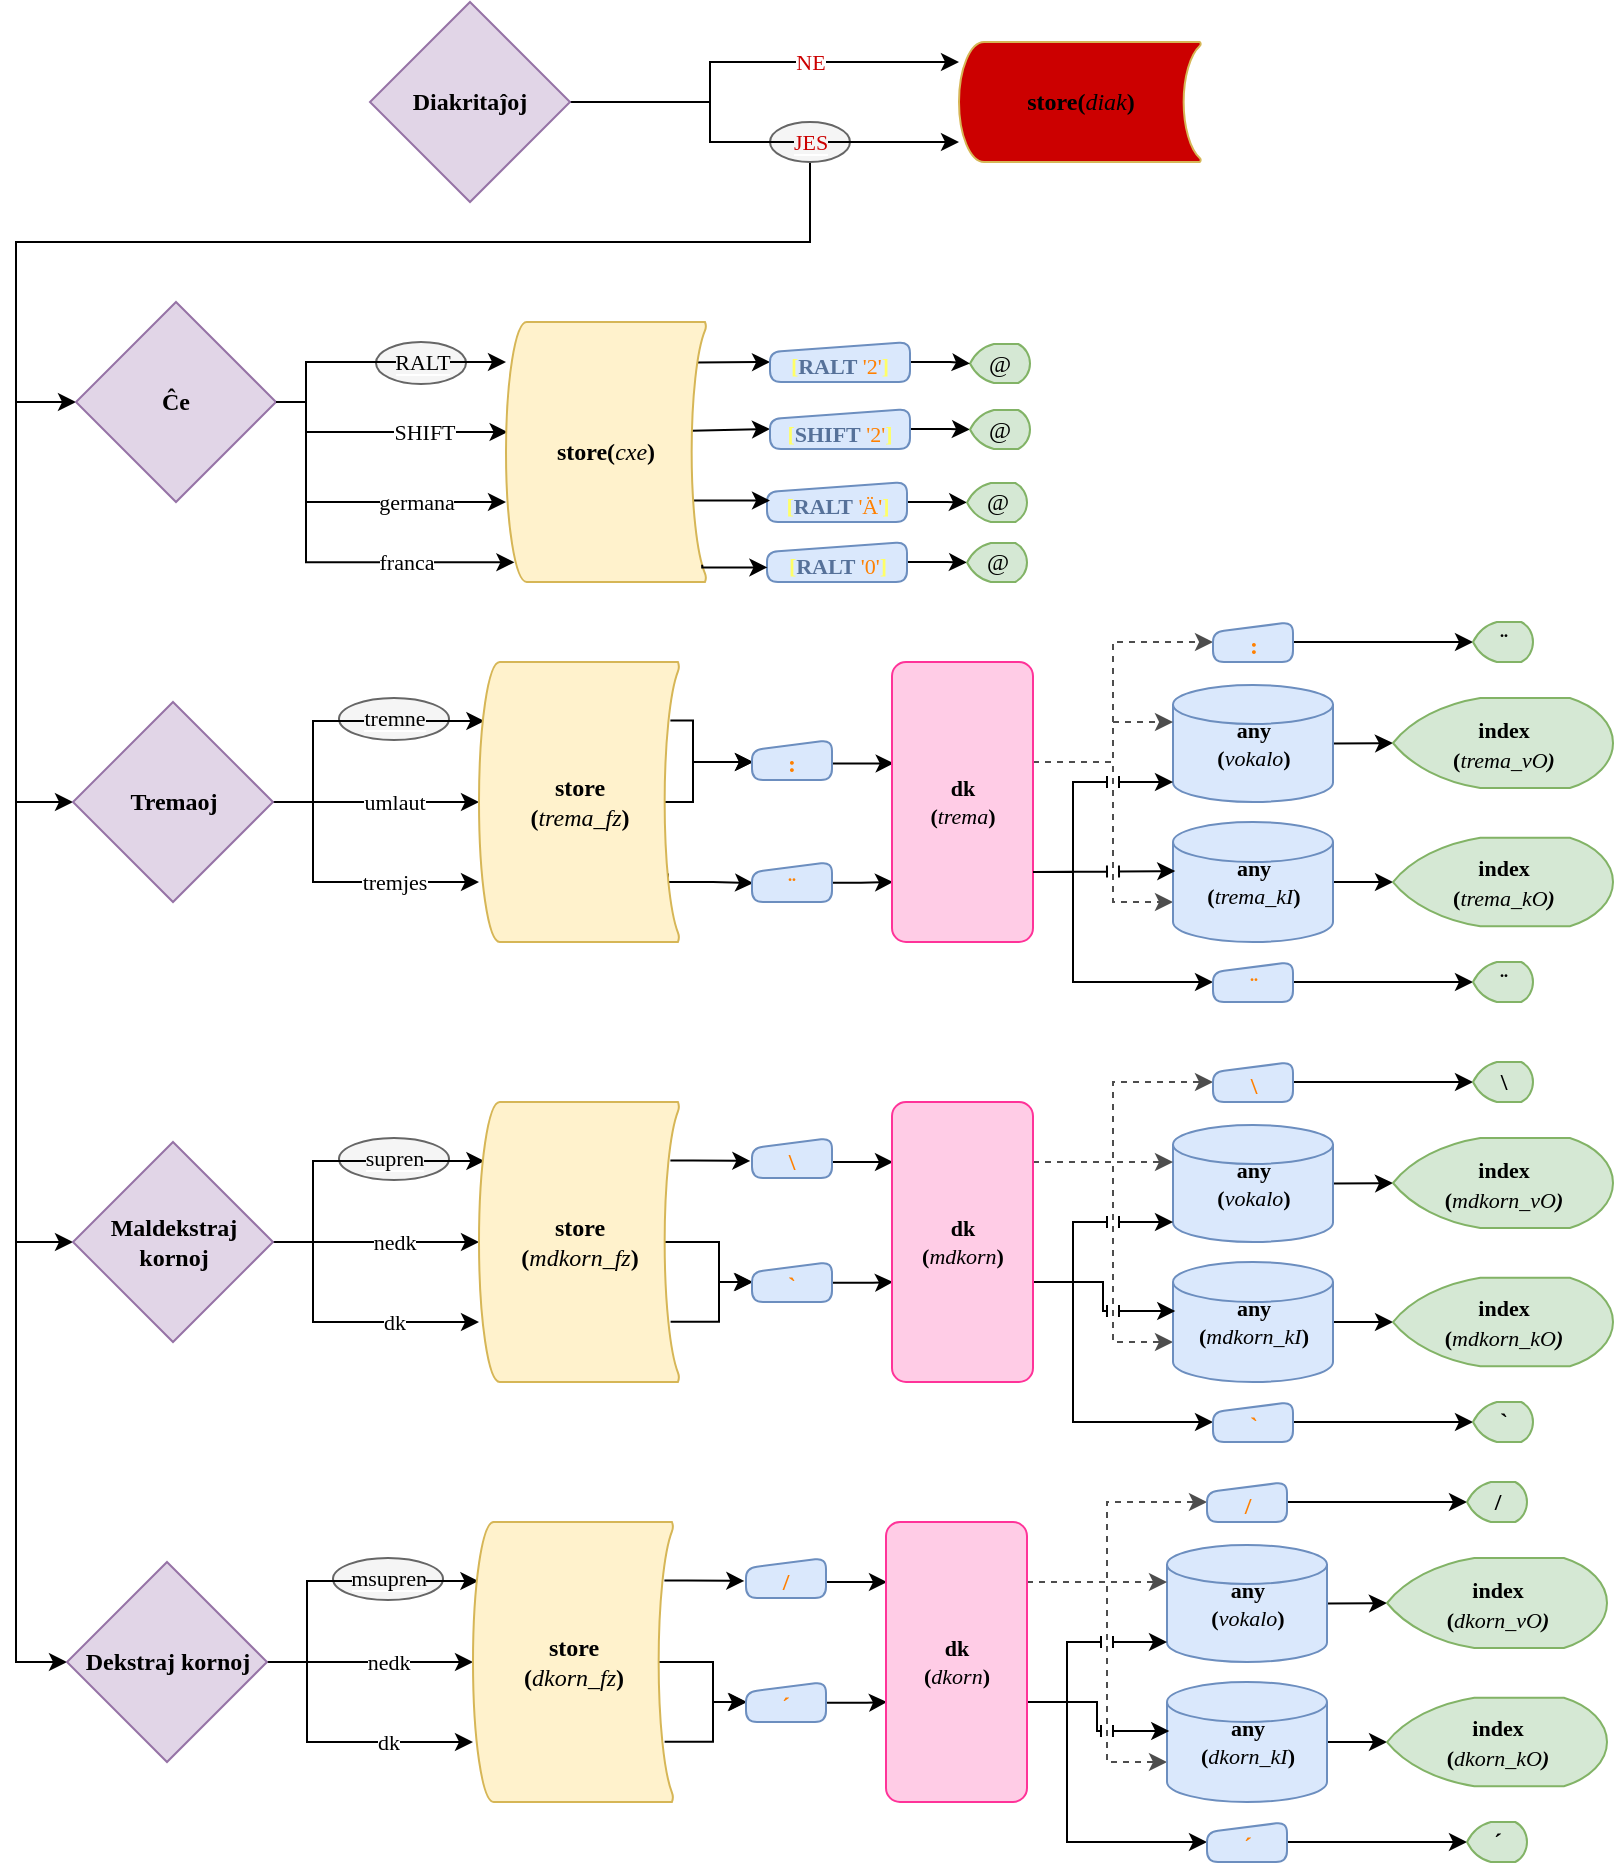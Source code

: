 <mxfile version="20.7.4" type="device"><diagram id="sCysfVjWJXBy4tIQfXC8" name="Página-1"><mxGraphModel dx="1896" dy="1212" grid="1" gridSize="10" guides="1" tooltips="1" connect="1" arrows="1" fold="1" page="1" pageScale="1" pageWidth="850" pageHeight="1400" math="0" shadow="0"><root><mxCell id="0"/><mxCell id="1" parent="0"/><mxCell id="utZXHPNw0IDX_yOT89g9-15" value="" style="ellipse;whiteSpace=wrap;html=1;comic=0;fillColor=#f5f5f5;fontColor=#333333;strokeColor=#666666;" parent="1" vertex="1"><mxGeometry x="210" y="210" width="45" height="21" as="geometry"/></mxCell><mxCell id="utZXHPNw0IDX_yOT89g9-108" style="edgeStyle=orthogonalEdgeStyle;rounded=0;orthogonalLoop=1;jettySize=auto;html=1;entryX=0;entryY=0.5;entryDx=0;entryDy=0;labelBackgroundColor=#f5f5f5;fontFamily=Verdana;fontSize=12;fontColor=#000000;" parent="1" source="utZXHPNw0IDX_yOT89g9-2" target="utZXHPNw0IDX_yOT89g9-3" edge="1"><mxGeometry relative="1" as="geometry"><Array as="points"><mxPoint x="427" y="160"/><mxPoint x="30" y="160"/><mxPoint x="30" y="240"/></Array></mxGeometry></mxCell><mxCell id="utZXHPNw0IDX_yOT89g9-109" style="edgeStyle=orthogonalEdgeStyle;rounded=0;orthogonalLoop=1;jettySize=auto;html=1;entryX=0;entryY=0.5;entryDx=0;entryDy=0;labelBackgroundColor=#f5f5f5;fontFamily=Verdana;fontSize=12;fontColor=#000000;" parent="1" source="utZXHPNw0IDX_yOT89g9-2" target="utZXHPNw0IDX_yOT89g9-57" edge="1"><mxGeometry relative="1" as="geometry"><Array as="points"><mxPoint x="427" y="160"/><mxPoint x="30" y="160"/><mxPoint x="30" y="440"/></Array></mxGeometry></mxCell><mxCell id="utZXHPNw0IDX_yOT89g9-184" style="edgeStyle=orthogonalEdgeStyle;rounded=0;jumpStyle=line;orthogonalLoop=1;jettySize=auto;html=1;entryX=0;entryY=0.5;entryDx=0;entryDy=0;labelBackgroundColor=#f5f5f5;strokeColor=#000000;fontFamily=Verdana;fontSize=11;fontColor=#000000;" parent="1" source="utZXHPNw0IDX_yOT89g9-2" target="utZXHPNw0IDX_yOT89g9-156" edge="1"><mxGeometry relative="1" as="geometry"><Array as="points"><mxPoint x="427" y="160"/><mxPoint x="30" y="160"/><mxPoint x="30" y="660"/></Array></mxGeometry></mxCell><mxCell id="utZXHPNw0IDX_yOT89g9-223" style="edgeStyle=orthogonalEdgeStyle;rounded=0;jumpStyle=line;orthogonalLoop=1;jettySize=auto;html=1;entryX=0;entryY=0.5;entryDx=0;entryDy=0;labelBackgroundColor=#f5f5f5;strokeColor=#000000;fontFamily=Verdana;fontSize=11;fontColor=#000000;" parent="1" source="utZXHPNw0IDX_yOT89g9-2" target="utZXHPNw0IDX_yOT89g9-195" edge="1"><mxGeometry relative="1" as="geometry"><Array as="points"><mxPoint x="427" y="160"/><mxPoint x="30" y="160"/><mxPoint x="30" y="870"/></Array></mxGeometry></mxCell><mxCell id="utZXHPNw0IDX_yOT89g9-2" value="" style="ellipse;whiteSpace=wrap;html=1;comic=0;fillColor=#f5f5f5;fontColor=#333333;strokeColor=#666666;" parent="1" vertex="1"><mxGeometry x="407" y="100" width="40" height="20" as="geometry"/></mxCell><mxCell id="utZXHPNw0IDX_yOT89g9-105" value="&lt;span style=&quot;background-color: rgb(245, 245, 245);&quot;&gt;&lt;font color=&quot;#cc0000&quot;&gt;JES&lt;/font&gt;&lt;/span&gt;" style="edgeStyle=orthogonalEdgeStyle;rounded=0;orthogonalLoop=1;jettySize=auto;html=1;labelBackgroundColor=#FFFFFF;fontFamily=Verdana;fontSize=11;fontColor=#000000;fillColor=#CC0000;" parent="1" source="ff8OA0Qy11ALyc7nDkXW-2" target="utZXHPNw0IDX_yOT89g9-28" edge="1"><mxGeometry x="0.305" relative="1" as="geometry"><Array as="points"><mxPoint x="377" y="90"/><mxPoint x="377" y="110"/></Array><mxPoint as="offset"/></mxGeometry></mxCell><mxCell id="utZXHPNw0IDX_yOT89g9-106" value="&lt;font color=&quot;#cc0000&quot;&gt;NE&lt;/font&gt;" style="edgeStyle=orthogonalEdgeStyle;rounded=0;orthogonalLoop=1;jettySize=auto;html=1;labelBackgroundColor=#FFFFFF;fontFamily=Verdana;fontSize=11;fontColor=#000000;" parent="1" source="ff8OA0Qy11ALyc7nDkXW-2" target="utZXHPNw0IDX_yOT89g9-28" edge="1"><mxGeometry x="0.305" relative="1" as="geometry"><Array as="points"><mxPoint x="377" y="90"/><mxPoint x="377" y="70"/></Array><mxPoint as="offset"/></mxGeometry></mxCell><mxCell id="ff8OA0Qy11ALyc7nDkXW-2" value="&lt;font face=&quot;Verdana&quot;&gt;&lt;b&gt;Diakritaĵoj&lt;/b&gt;&lt;/font&gt;" style="rhombus;whiteSpace=wrap;html=1;fillColor=#e1d5e7;strokeColor=#9673a6;" parent="1" vertex="1"><mxGeometry x="207" y="40" width="100" height="100" as="geometry"/></mxCell><mxCell id="utZXHPNw0IDX_yOT89g9-22" value="&lt;font style=&quot;background-color: rgb(245, 245, 245);&quot; color=&quot;#000000&quot;&gt;RALT&lt;/font&gt;" style="edgeStyle=orthogonalEdgeStyle;rounded=0;orthogonalLoop=1;jettySize=auto;html=1;fontFamily=Verdana;fontColor=#33FF33;labelBackgroundColor=default;exitX=1;exitY=0.5;exitDx=0;exitDy=0;" parent="1" source="utZXHPNw0IDX_yOT89g9-3" edge="1"><mxGeometry x="0.368" relative="1" as="geometry"><mxPoint x="275" y="220" as="targetPoint"/><Array as="points"><mxPoint x="175" y="240"/><mxPoint x="175" y="220"/></Array><mxPoint as="offset"/></mxGeometry></mxCell><mxCell id="utZXHPNw0IDX_yOT89g9-43" value="&lt;font face=&quot;Verdana&quot;&gt;SHIFT&lt;/font&gt;" style="edgeStyle=orthogonalEdgeStyle;rounded=0;orthogonalLoop=1;jettySize=auto;html=1;entryX=0.008;entryY=0.426;entryDx=0;entryDy=0;entryPerimeter=0;labelBackgroundColor=#FFFFFF;fontFamily=Helvetica;fontSize=11;fontColor=#000000;" parent="1" source="utZXHPNw0IDX_yOT89g9-3" target="utZXHPNw0IDX_yOT89g9-26" edge="1"><mxGeometry x="0.357" relative="1" as="geometry"><Array as="points"><mxPoint x="175" y="240"/><mxPoint x="175" y="255"/><mxPoint x="276" y="255"/></Array><mxPoint as="offset"/></mxGeometry></mxCell><mxCell id="utZXHPNw0IDX_yOT89g9-3" value="&lt;font face=&quot;Verdana&quot;&gt;&lt;b&gt;Ĉe&lt;/b&gt;&lt;/font&gt;" style="rhombus;whiteSpace=wrap;html=1;fillColor=#e1d5e7;strokeColor=#9673a6;" parent="1" vertex="1"><mxGeometry x="60" y="190" width="100" height="100" as="geometry"/></mxCell><mxCell id="utZXHPNw0IDX_yOT89g9-19" value="@" style="strokeWidth=1;html=1;shape=mxgraph.flowchart.display;whiteSpace=wrap;comic=0;fontFamily=Verdana;fillColor=#d5e8d4;strokeColor=#82b366;" parent="1" vertex="1"><mxGeometry x="507" y="211" width="30" height="19.5" as="geometry"/></mxCell><mxCell id="utZXHPNw0IDX_yOT89g9-82" style="edgeStyle=orthogonalEdgeStyle;rounded=0;orthogonalLoop=1;jettySize=auto;html=1;entryX=0;entryY=0.5;entryDx=0;entryDy=0;labelBackgroundColor=#FFFFFF;fontFamily=Verdana;fontSize=11;fontColor=#E3A164;exitX=0.928;exitY=0.418;exitDx=0;exitDy=0;exitPerimeter=0;" parent="1" source="utZXHPNw0IDX_yOT89g9-26" target="utZXHPNw0IDX_yOT89g9-33" edge="1"><mxGeometry relative="1" as="geometry"><mxPoint x="370" y="260" as="sourcePoint"/><Array as="points"><mxPoint x="407" y="254"/></Array></mxGeometry></mxCell><mxCell id="utZXHPNw0IDX_yOT89g9-83" style="edgeStyle=orthogonalEdgeStyle;rounded=0;orthogonalLoop=1;jettySize=auto;html=1;entryX=0;entryY=0.5;entryDx=0;entryDy=0;labelBackgroundColor=#FFFFFF;fontFamily=Verdana;fontSize=11;fontColor=#E3A164;exitX=0.961;exitY=0.156;exitDx=0;exitDy=0;exitPerimeter=0;" parent="1" source="utZXHPNw0IDX_yOT89g9-26" target="utZXHPNw0IDX_yOT89g9-48" edge="1"><mxGeometry relative="1" as="geometry"><Array as="points"><mxPoint x="370" y="220"/></Array></mxGeometry></mxCell><mxCell id="utZXHPNw0IDX_yOT89g9-28" value="&lt;b style=&quot;font-family: Verdana;&quot;&gt;store(&lt;/b&gt;&lt;i style=&quot;font-family: Verdana;&quot;&gt;diak&lt;/i&gt;&lt;b style=&quot;font-family: Verdana;&quot;&gt;)&lt;/b&gt;" style="strokeWidth=1;html=1;shape=mxgraph.flowchart.stored_data;whiteSpace=wrap;labelBackgroundColor=none;comic=0;fontFamily=Helvetica;fillColor=#CC0000;strokeColor=#d6b656;" parent="1" vertex="1"><mxGeometry x="501.5" y="60" width="121" height="60" as="geometry"/></mxCell><mxCell id="utZXHPNw0IDX_yOT89g9-85" style="edgeStyle=orthogonalEdgeStyle;rounded=0;orthogonalLoop=1;jettySize=auto;html=1;entryX=0;entryY=0.5;entryDx=0;entryDy=0;entryPerimeter=0;labelBackgroundColor=#FFFFFF;fontFamily=Verdana;fontSize=11;fontColor=#E3A164;" parent="1" source="utZXHPNw0IDX_yOT89g9-33" target="utZXHPNw0IDX_yOT89g9-84" edge="1"><mxGeometry relative="1" as="geometry"/></mxCell><mxCell id="utZXHPNw0IDX_yOT89g9-33" value="&lt;font style=&quot;font-size: 11px;&quot;&gt;&lt;b&gt;&lt;font color=&quot;#ffff66&quot;&gt;[&lt;/font&gt;&lt;font color=&quot;#567199&quot;&gt;SHIFT&lt;/font&gt;&lt;/b&gt;&amp;nbsp;&lt;font color=&quot;#ff8000&quot;&gt;'2'&lt;/font&gt;&lt;/font&gt;&lt;b style=&quot;font-size: 11px;&quot;&gt;&lt;font color=&quot;#ffff66&quot;&gt;]&lt;/font&gt;&lt;/b&gt;" style="html=1;strokeWidth=1;shape=manualInput;whiteSpace=wrap;rounded=1;size=5;arcSize=11;labelBackgroundColor=none;comic=0;fontFamily=Verdana;verticalAlign=middle;spacing=2;spacingTop=4;fillColor=#dae8fc;strokeColor=#6c8ebf;" parent="1" vertex="1"><mxGeometry x="407" y="243.5" width="70" height="20" as="geometry"/></mxCell><mxCell id="utZXHPNw0IDX_yOT89g9-86" style="edgeStyle=orthogonalEdgeStyle;rounded=0;orthogonalLoop=1;jettySize=auto;html=1;entryX=0;entryY=0.5;entryDx=0;entryDy=0;entryPerimeter=0;labelBackgroundColor=#FFFFFF;fontFamily=Verdana;fontSize=11;fontColor=#E3A164;" parent="1" source="utZXHPNw0IDX_yOT89g9-48" target="utZXHPNw0IDX_yOT89g9-19" edge="1"><mxGeometry relative="1" as="geometry"/></mxCell><mxCell id="utZXHPNw0IDX_yOT89g9-48" value="&lt;font style=&quot;font-size: 11px;&quot;&gt;&lt;b&gt;&lt;font color=&quot;#ffff66&quot;&gt;[&lt;/font&gt;&lt;font color=&quot;#567199&quot;&gt;RALT&lt;/font&gt;&lt;/b&gt;&amp;nbsp;&lt;font color=&quot;#ff8000&quot;&gt;'2'&lt;/font&gt;&lt;/font&gt;&lt;b style=&quot;font-size: 11px;&quot;&gt;&lt;font color=&quot;#ffff66&quot;&gt;]&lt;/font&gt;&lt;/b&gt;" style="html=1;strokeWidth=1;shape=manualInput;whiteSpace=wrap;rounded=1;size=5;arcSize=11;labelBackgroundColor=none;comic=0;fontFamily=Verdana;verticalAlign=middle;spacing=2;spacingTop=4;fillColor=#dae8fc;strokeColor=#6c8ebf;" parent="1" vertex="1"><mxGeometry x="407" y="210" width="70" height="20" as="geometry"/></mxCell><mxCell id="utZXHPNw0IDX_yOT89g9-54" value="" style="ellipse;whiteSpace=wrap;html=1;comic=0;fillColor=#f5f5f5;fontColor=#333333;strokeColor=#666666;" parent="1" vertex="1"><mxGeometry x="191.5" y="388" width="55" height="21" as="geometry"/></mxCell><mxCell id="utZXHPNw0IDX_yOT89g9-55" value="&lt;font color=&quot;#000000&quot;&gt;&lt;span style=&quot;background-color: rgb(245, 245, 245);&quot;&gt;tremne&lt;/span&gt;&lt;/font&gt;" style="edgeStyle=orthogonalEdgeStyle;rounded=0;orthogonalLoop=1;jettySize=auto;html=1;fontFamily=Verdana;fontColor=#33FF33;labelBackgroundColor=default;exitX=1;exitY=0.5;exitDx=0;exitDy=0;entryX=0.027;entryY=0.211;entryDx=0;entryDy=0;entryPerimeter=0;" parent="1" source="utZXHPNw0IDX_yOT89g9-57" target="utZXHPNw0IDX_yOT89g9-61" edge="1"><mxGeometry x="0.372" y="2" relative="1" as="geometry"><mxPoint x="261.5" y="400" as="targetPoint"/><Array as="points"><mxPoint x="178.5" y="440"/><mxPoint x="178.5" y="399"/></Array><mxPoint as="offset"/></mxGeometry></mxCell><mxCell id="utZXHPNw0IDX_yOT89g9-88" value="&lt;font color=&quot;#000000&quot;&gt;umlaut&lt;/font&gt;" style="edgeStyle=orthogonalEdgeStyle;rounded=0;orthogonalLoop=1;jettySize=auto;html=1;entryX=0;entryY=0.5;entryDx=0;entryDy=0;entryPerimeter=0;labelBackgroundColor=#FFFFFF;fontFamily=Verdana;fontSize=11;fontColor=#E3A164;" parent="1" source="utZXHPNw0IDX_yOT89g9-57" target="utZXHPNw0IDX_yOT89g9-61" edge="1"><mxGeometry x="0.165" relative="1" as="geometry"><mxPoint as="offset"/></mxGeometry></mxCell><mxCell id="utZXHPNw0IDX_yOT89g9-89" value="tremjes" style="edgeStyle=orthogonalEdgeStyle;rounded=0;orthogonalLoop=1;jettySize=auto;html=1;labelBackgroundColor=#FFFFFF;fontFamily=Verdana;fontSize=11;fontColor=#000000;" parent="1" source="utZXHPNw0IDX_yOT89g9-57" target="utZXHPNw0IDX_yOT89g9-61" edge="1"><mxGeometry x="0.399" relative="1" as="geometry"><mxPoint x="258.5" y="470" as="targetPoint"/><Array as="points"><mxPoint x="178.5" y="440"/><mxPoint x="178.5" y="480"/></Array><mxPoint as="offset"/></mxGeometry></mxCell><mxCell id="utZXHPNw0IDX_yOT89g9-57" value="&lt;font face=&quot;Verdana&quot;&gt;&lt;b&gt;Tremaoj&lt;/b&gt;&lt;/font&gt;" style="rhombus;whiteSpace=wrap;html=1;fillColor=#e1d5e7;strokeColor=#9673a6;" parent="1" vertex="1"><mxGeometry x="58.5" y="390" width="100" height="100" as="geometry"/></mxCell><mxCell id="utZXHPNw0IDX_yOT89g9-94" style="edgeStyle=orthogonalEdgeStyle;rounded=0;orthogonalLoop=1;jettySize=auto;html=1;labelBackgroundColor=#FFFFFF;fontFamily=Verdana;fontSize=11;fontColor=#FF8000;exitX=0.93;exitY=0.5;exitDx=0;exitDy=0;exitPerimeter=0;" parent="1" source="utZXHPNw0IDX_yOT89g9-61" edge="1"><mxGeometry relative="1" as="geometry"><mxPoint x="398.5" y="420" as="targetPoint"/><Array as="points"><mxPoint x="368.5" y="440"/><mxPoint x="368.5" y="420"/></Array></mxGeometry></mxCell><mxCell id="utZXHPNw0IDX_yOT89g9-95" style="edgeStyle=orthogonalEdgeStyle;rounded=0;orthogonalLoop=1;jettySize=auto;html=1;entryX=0.014;entryY=0.526;entryDx=0;entryDy=0;labelBackgroundColor=#FFFFFF;fontFamily=Verdana;fontSize=11;fontColor=#FF8000;exitX=0.945;exitY=0.755;exitDx=0;exitDy=0;exitPerimeter=0;entryPerimeter=0;" parent="1" source="utZXHPNw0IDX_yOT89g9-61" target="utZXHPNw0IDX_yOT89g9-91" edge="1"><mxGeometry relative="1" as="geometry"><Array as="points"><mxPoint x="355.5" y="480"/><mxPoint x="378.5" y="480"/></Array></mxGeometry></mxCell><mxCell id="utZXHPNw0IDX_yOT89g9-96" style="edgeStyle=orthogonalEdgeStyle;rounded=0;orthogonalLoop=1;jettySize=auto;html=1;labelBackgroundColor=#FFFFFF;fontFamily=Verdana;fontSize=11;fontColor=#FF8000;exitX=0.957;exitY=0.209;exitDx=0;exitDy=0;exitPerimeter=0;" parent="1" source="utZXHPNw0IDX_yOT89g9-61" edge="1"><mxGeometry relative="1" as="geometry"><mxPoint x="398.5" y="420" as="targetPoint"/><Array as="points"><mxPoint x="368.5" y="399"/><mxPoint x="368.5" y="420"/></Array></mxGeometry></mxCell><mxCell id="utZXHPNw0IDX_yOT89g9-61" value="&lt;b style=&quot;font-family: Verdana;&quot;&gt;store&lt;br&gt;(&lt;/b&gt;&lt;i style=&quot;font-family: Verdana;&quot;&gt;trema_fz&lt;/i&gt;&lt;b style=&quot;font-family: Verdana;&quot;&gt;)&lt;/b&gt;" style="strokeWidth=1;html=1;shape=mxgraph.flowchart.stored_data;whiteSpace=wrap;labelBackgroundColor=none;comic=0;fontFamily=Helvetica;fillColor=#fff2cc;strokeColor=#d6b656;" parent="1" vertex="1"><mxGeometry x="261.5" y="370" width="100" height="140" as="geometry"/></mxCell><mxCell id="utZXHPNw0IDX_yOT89g9-84" value="@" style="strokeWidth=1;html=1;shape=mxgraph.flowchart.display;whiteSpace=wrap;comic=0;fontFamily=Verdana;fillColor=#d5e8d4;strokeColor=#82b366;" parent="1" vertex="1"><mxGeometry x="507" y="244" width="30" height="19.5" as="geometry"/></mxCell><mxCell id="utZXHPNw0IDX_yOT89g9-103" style="edgeStyle=orthogonalEdgeStyle;rounded=0;orthogonalLoop=1;jettySize=auto;html=1;labelBackgroundColor=#FFFFFF;fontFamily=Verdana;fontSize=11;fontColor=#000000;entryX=0.012;entryY=0.362;entryDx=0;entryDy=0;entryPerimeter=0;" parent="1" source="utZXHPNw0IDX_yOT89g9-90" target="utZXHPNw0IDX_yOT89g9-99" edge="1"><mxGeometry relative="1" as="geometry"><mxPoint x="457.5" y="419" as="targetPoint"/><Array as="points"><mxPoint x="458.5" y="420"/></Array></mxGeometry></mxCell><mxCell id="utZXHPNw0IDX_yOT89g9-90" value="&lt;b style=&quot;&quot;&gt;&lt;font style=&quot;font-size: 12px;&quot; color=&quot;#ff8000&quot;&gt;:&lt;/font&gt;&lt;/b&gt;" style="html=1;strokeWidth=1;shape=manualInput;whiteSpace=wrap;rounded=1;size=5;arcSize=11;labelBackgroundColor=none;comic=0;fontFamily=Verdana;verticalAlign=middle;spacing=2;spacingTop=4;fillColor=#dae8fc;strokeColor=#6c8ebf;" parent="1" vertex="1"><mxGeometry x="398" y="409" width="40" height="20" as="geometry"/></mxCell><mxCell id="utZXHPNw0IDX_yOT89g9-102" style="edgeStyle=orthogonalEdgeStyle;rounded=0;orthogonalLoop=1;jettySize=auto;html=1;exitX=0.983;exitY=0.519;exitDx=0;exitDy=0;labelBackgroundColor=#FFFFFF;fontFamily=Verdana;fontSize=11;fontColor=#000000;exitPerimeter=0;" parent="1" source="utZXHPNw0IDX_yOT89g9-91" edge="1"><mxGeometry relative="1" as="geometry"><mxPoint x="468.5" y="480" as="targetPoint"/><Array as="points"><mxPoint x="452.5" y="480"/></Array></mxGeometry></mxCell><mxCell id="utZXHPNw0IDX_yOT89g9-91" value="&lt;b style=&quot;&quot;&gt;&lt;font style=&quot;font-size: 12px;&quot; color=&quot;#ff8000&quot;&gt;¨&lt;/font&gt;&lt;/b&gt;" style="html=1;strokeWidth=1;shape=manualInput;whiteSpace=wrap;rounded=1;size=5;arcSize=11;labelBackgroundColor=none;comic=0;fontFamily=Verdana;verticalAlign=middle;spacing=2;spacingTop=4;fillColor=#dae8fc;strokeColor=#6c8ebf;" parent="1" vertex="1"><mxGeometry x="398" y="470" width="40" height="20" as="geometry"/></mxCell><mxCell id="utZXHPNw0IDX_yOT89g9-146" style="edgeStyle=orthogonalEdgeStyle;rounded=0;jumpStyle=line;orthogonalLoop=1;jettySize=auto;html=1;entryX=0;entryY=0.5;entryDx=0;entryDy=0;entryPerimeter=0;labelBackgroundColor=#f5f5f5;strokeColor=#000000;fontFamily=Verdana;fontSize=12;fontColor=#000000;" parent="1" source="utZXHPNw0IDX_yOT89g9-98" target="utZXHPNw0IDX_yOT89g9-143" edge="1"><mxGeometry relative="1" as="geometry"/></mxCell><mxCell id="utZXHPNw0IDX_yOT89g9-98" value="&lt;b&gt;any&lt;br&gt;(&lt;/b&gt;&lt;i&gt;vokalo&lt;/i&gt;&lt;b&gt;)&lt;/b&gt;" style="strokeWidth=1;html=1;shape=mxgraph.flowchart.database;whiteSpace=wrap;labelBackgroundColor=none;comic=0;fontFamily=Verdana;fontSize=11;spacing=2;fillColor=#dae8fc;strokeColor=#6c8ebf;" parent="1" vertex="1"><mxGeometry x="608.5" y="381.5" width="80" height="58.5" as="geometry"/></mxCell><mxCell id="utZXHPNw0IDX_yOT89g9-121" style="edgeStyle=orthogonalEdgeStyle;rounded=0;orthogonalLoop=1;jettySize=auto;html=1;labelBackgroundColor=#f5f5f5;fontFamily=Verdana;fontSize=12;fontColor=#000000;dashed=1;strokeColor=#4D4D4D;" parent="1" source="utZXHPNw0IDX_yOT89g9-99" target="utZXHPNw0IDX_yOT89g9-115" edge="1"><mxGeometry relative="1" as="geometry"><Array as="points"><mxPoint x="578.5" y="420"/><mxPoint x="578.5" y="490"/></Array></mxGeometry></mxCell><mxCell id="utZXHPNw0IDX_yOT89g9-125" style="edgeStyle=orthogonalEdgeStyle;rounded=0;jumpStyle=line;orthogonalLoop=1;jettySize=auto;html=1;labelBackgroundColor=#f5f5f5;fontFamily=Verdana;fontSize=12;fontColor=#000000;dashed=1;strokeColor=#4D4D4D;" parent="1" source="utZXHPNw0IDX_yOT89g9-99" target="utZXHPNw0IDX_yOT89g9-98" edge="1"><mxGeometry relative="1" as="geometry"><Array as="points"><mxPoint x="578.5" y="420"/><mxPoint x="578.5" y="400"/></Array></mxGeometry></mxCell><mxCell id="utZXHPNw0IDX_yOT89g9-136" style="edgeStyle=orthogonalEdgeStyle;rounded=0;jumpStyle=line;orthogonalLoop=1;jettySize=auto;html=1;entryX=0;entryY=0.5;entryDx=0;entryDy=0;labelBackgroundColor=#f5f5f5;strokeColor=#4D4D4D;fontFamily=Verdana;fontSize=12;fontColor=#000000;dashed=1;" parent="1" source="utZXHPNw0IDX_yOT89g9-99" target="utZXHPNw0IDX_yOT89g9-135" edge="1"><mxGeometry relative="1" as="geometry"><Array as="points"><mxPoint x="578.5" y="420"/><mxPoint x="578.5" y="360"/></Array></mxGeometry></mxCell><mxCell id="utZXHPNw0IDX_yOT89g9-138" style="edgeStyle=orthogonalEdgeStyle;rounded=0;jumpStyle=line;orthogonalLoop=1;jettySize=auto;html=1;exitX=1;exitY=0.75;exitDx=0;exitDy=0;entryX=0;entryY=0.5;entryDx=0;entryDy=0;labelBackgroundColor=#f5f5f5;strokeColor=#000000;fontFamily=Verdana;fontSize=12;fontColor=#000000;" parent="1" source="utZXHPNw0IDX_yOT89g9-99" target="utZXHPNw0IDX_yOT89g9-137" edge="1"><mxGeometry relative="1" as="geometry"><Array as="points"><mxPoint x="558.5" y="475"/><mxPoint x="558.5" y="530"/></Array></mxGeometry></mxCell><mxCell id="utZXHPNw0IDX_yOT89g9-99" value="&lt;font color=&quot;#000000&quot;&gt;&lt;b&gt;dk&lt;br&gt;(&lt;/b&gt;&lt;i&gt;trema&lt;/i&gt;&lt;b&gt;)&lt;/b&gt;&lt;/font&gt;" style="rounded=1;whiteSpace=wrap;html=1;absoluteArcSize=1;arcSize=14;strokeWidth=1;labelBackgroundColor=none;comic=0;strokeColor=#FF3399;fontFamily=Verdana;fontSize=11;fillColor=#FFCCE6;" parent="1" vertex="1"><mxGeometry x="468" y="370" width="70.5" height="140" as="geometry"/></mxCell><mxCell id="utZXHPNw0IDX_yOT89g9-147" style="edgeStyle=orthogonalEdgeStyle;rounded=0;jumpStyle=line;orthogonalLoop=1;jettySize=auto;html=1;labelBackgroundColor=#f5f5f5;strokeColor=#000000;fontFamily=Verdana;fontSize=12;fontColor=#000000;" parent="1" source="utZXHPNw0IDX_yOT89g9-115" target="utZXHPNw0IDX_yOT89g9-142" edge="1"><mxGeometry relative="1" as="geometry"/></mxCell><mxCell id="utZXHPNw0IDX_yOT89g9-115" value="&lt;b&gt;any&lt;br&gt;(&lt;/b&gt;&lt;i&gt;trema_kI&lt;/i&gt;&lt;b&gt;)&lt;/b&gt;" style="strokeWidth=1;html=1;shape=mxgraph.flowchart.database;whiteSpace=wrap;labelBackgroundColor=none;comic=0;fontFamily=Verdana;fontSize=11;spacing=2;fillColor=#dae8fc;strokeColor=#6c8ebf;" parent="1" vertex="1"><mxGeometry x="608.5" y="450" width="80" height="60" as="geometry"/></mxCell><mxCell id="utZXHPNw0IDX_yOT89g9-151" style="edgeStyle=orthogonalEdgeStyle;rounded=0;jumpStyle=line;orthogonalLoop=1;jettySize=auto;html=1;entryX=0;entryY=0.5;entryDx=0;entryDy=0;entryPerimeter=0;labelBackgroundColor=#f5f5f5;strokeColor=#000000;fontFamily=Verdana;fontSize=12;fontColor=#000000;" parent="1" source="utZXHPNw0IDX_yOT89g9-135" target="utZXHPNw0IDX_yOT89g9-150" edge="1"><mxGeometry relative="1" as="geometry"/></mxCell><mxCell id="utZXHPNw0IDX_yOT89g9-135" value="&lt;b style=&quot;&quot;&gt;&lt;font style=&quot;font-size: 12px;&quot; color=&quot;#ff8000&quot;&gt;:&lt;/font&gt;&lt;/b&gt;" style="html=1;strokeWidth=1;shape=manualInput;whiteSpace=wrap;rounded=1;size=5;arcSize=11;labelBackgroundColor=none;comic=0;fontFamily=Verdana;verticalAlign=middle;spacing=2;spacingTop=4;fillColor=#dae8fc;strokeColor=#6c8ebf;" parent="1" vertex="1"><mxGeometry x="628.5" y="350" width="40" height="20" as="geometry"/></mxCell><mxCell id="utZXHPNw0IDX_yOT89g9-149" style="edgeStyle=orthogonalEdgeStyle;rounded=0;jumpStyle=line;orthogonalLoop=1;jettySize=auto;html=1;entryX=0;entryY=0.5;entryDx=0;entryDy=0;entryPerimeter=0;labelBackgroundColor=#f5f5f5;strokeColor=#000000;fontFamily=Verdana;fontSize=12;fontColor=#000000;" parent="1" source="utZXHPNw0IDX_yOT89g9-137" target="utZXHPNw0IDX_yOT89g9-148" edge="1"><mxGeometry relative="1" as="geometry"/></mxCell><mxCell id="utZXHPNw0IDX_yOT89g9-137" value="&lt;font color=&quot;#ff8000&quot;&gt;&lt;b&gt;¨&lt;/b&gt;&lt;/font&gt;" style="html=1;strokeWidth=1;shape=manualInput;whiteSpace=wrap;rounded=1;size=5;arcSize=11;labelBackgroundColor=none;comic=0;fontFamily=Verdana;verticalAlign=middle;spacing=2;spacingTop=4;fillColor=#dae8fc;strokeColor=#6c8ebf;" parent="1" vertex="1"><mxGeometry x="628.5" y="520" width="40" height="20" as="geometry"/></mxCell><mxCell id="utZXHPNw0IDX_yOT89g9-129" style="edgeStyle=orthogonalEdgeStyle;rounded=0;jumpStyle=line;orthogonalLoop=1;jettySize=auto;html=1;exitX=1;exitY=0.75;exitDx=0;exitDy=0;labelBackgroundColor=#f5f5f5;fontFamily=Verdana;fontSize=12;fontColor=#000000;" parent="1" source="utZXHPNw0IDX_yOT89g9-99" edge="1"><mxGeometry relative="1" as="geometry"><mxPoint x="608.5" y="430" as="targetPoint"/><Array as="points"><mxPoint x="558.5" y="475"/><mxPoint x="558.5" y="430"/><mxPoint x="608.5" y="430"/></Array></mxGeometry></mxCell><mxCell id="utZXHPNw0IDX_yOT89g9-130" style="edgeStyle=orthogonalEdgeStyle;rounded=0;jumpStyle=line;orthogonalLoop=1;jettySize=auto;html=1;exitX=1;exitY=0.75;exitDx=0;exitDy=0;entryX=0.014;entryY=0.409;entryDx=0;entryDy=0;entryPerimeter=0;labelBackgroundColor=#f5f5f5;fontFamily=Verdana;fontSize=12;fontColor=#000000;" parent="1" source="utZXHPNw0IDX_yOT89g9-99" target="utZXHPNw0IDX_yOT89g9-115" edge="1"><mxGeometry relative="1" as="geometry"/></mxCell><mxCell id="utZXHPNw0IDX_yOT89g9-142" value="&lt;font style=&quot;font-size: 11px;&quot;&gt;&lt;b&gt;index&lt;br&gt;(&lt;/b&gt;&lt;i style=&quot;&quot;&gt;trema_kO&lt;b style=&quot;&quot;&gt;)&lt;/b&gt;&lt;/i&gt;&lt;/font&gt;" style="strokeWidth=1;html=1;shape=mxgraph.flowchart.display;whiteSpace=wrap;comic=0;fontFamily=Verdana;fillColor=#d5e8d4;strokeColor=#82b366;" parent="1" vertex="1"><mxGeometry x="718.5" y="457.88" width="110" height="44.25" as="geometry"/></mxCell><mxCell id="utZXHPNw0IDX_yOT89g9-143" value="&lt;font style=&quot;font-size: 11px;&quot;&gt;&lt;b&gt;index&lt;br&gt;(&lt;/b&gt;&lt;i style=&quot;&quot;&gt;trema_vO&lt;b style=&quot;&quot;&gt;)&lt;/b&gt;&lt;/i&gt;&lt;/font&gt;" style="strokeWidth=1;html=1;shape=mxgraph.flowchart.display;whiteSpace=wrap;comic=0;fontFamily=Verdana;fillColor=#d5e8d4;strokeColor=#82b366;" parent="1" vertex="1"><mxGeometry x="718.5" y="388" width="110" height="45" as="geometry"/></mxCell><mxCell id="utZXHPNw0IDX_yOT89g9-148" value="&lt;b&gt;¨&lt;/b&gt;" style="strokeWidth=1;html=1;shape=mxgraph.flowchart.display;whiteSpace=wrap;comic=0;fontFamily=Verdana;fillColor=#d5e8d4;strokeColor=#82b366;" parent="1" vertex="1"><mxGeometry x="758.5" y="520" width="30" height="20" as="geometry"/></mxCell><mxCell id="utZXHPNw0IDX_yOT89g9-150" value="&lt;b&gt;¨&lt;/b&gt;" style="strokeWidth=1;html=1;shape=mxgraph.flowchart.display;whiteSpace=wrap;comic=0;fontFamily=Verdana;fillColor=#d5e8d4;strokeColor=#82b366;" parent="1" vertex="1"><mxGeometry x="758.5" y="350" width="30" height="20" as="geometry"/></mxCell><mxCell id="utZXHPNw0IDX_yOT89g9-152" value="" style="ellipse;whiteSpace=wrap;html=1;comic=0;fillColor=#f5f5f5;fontColor=#333333;strokeColor=#666666;" parent="1" vertex="1"><mxGeometry x="191.5" y="608" width="55" height="21" as="geometry"/></mxCell><mxCell id="utZXHPNw0IDX_yOT89g9-153" value="&lt;font color=&quot;#000000&quot;&gt;&lt;span style=&quot;background-color: rgb(245, 245, 245);&quot;&gt;supren&lt;/span&gt;&lt;/font&gt;" style="edgeStyle=orthogonalEdgeStyle;rounded=0;orthogonalLoop=1;jettySize=auto;html=1;fontFamily=Verdana;fontColor=#33FF33;labelBackgroundColor=default;exitX=1;exitY=0.5;exitDx=0;exitDy=0;entryX=0.027;entryY=0.211;entryDx=0;entryDy=0;entryPerimeter=0;" parent="1" source="utZXHPNw0IDX_yOT89g9-156" target="utZXHPNw0IDX_yOT89g9-160" edge="1"><mxGeometry x="0.372" y="2" relative="1" as="geometry"><mxPoint x="261.5" y="620" as="targetPoint"/><Array as="points"><mxPoint x="178.5" y="660"/><mxPoint x="178.5" y="619"/></Array><mxPoint as="offset"/></mxGeometry></mxCell><mxCell id="utZXHPNw0IDX_yOT89g9-154" value="&lt;font color=&quot;#000000&quot;&gt;nedk&lt;/font&gt;" style="edgeStyle=orthogonalEdgeStyle;rounded=0;orthogonalLoop=1;jettySize=auto;html=1;entryX=0;entryY=0.5;entryDx=0;entryDy=0;entryPerimeter=0;labelBackgroundColor=#FFFFFF;fontFamily=Verdana;fontSize=11;fontColor=#E3A164;" parent="1" source="utZXHPNw0IDX_yOT89g9-156" target="utZXHPNw0IDX_yOT89g9-160" edge="1"><mxGeometry x="0.165" relative="1" as="geometry"><mxPoint as="offset"/></mxGeometry></mxCell><mxCell id="utZXHPNw0IDX_yOT89g9-155" value="dk" style="edgeStyle=orthogonalEdgeStyle;rounded=0;orthogonalLoop=1;jettySize=auto;html=1;labelBackgroundColor=#FFFFFF;fontFamily=Verdana;fontSize=11;fontColor=#000000;" parent="1" source="utZXHPNw0IDX_yOT89g9-156" target="utZXHPNw0IDX_yOT89g9-160" edge="1"><mxGeometry x="0.399" relative="1" as="geometry"><mxPoint x="258.5" y="690" as="targetPoint"/><Array as="points"><mxPoint x="178.5" y="660"/><mxPoint x="178.5" y="700"/></Array><mxPoint as="offset"/></mxGeometry></mxCell><mxCell id="utZXHPNw0IDX_yOT89g9-156" value="&lt;font face=&quot;Verdana&quot;&gt;&lt;b&gt;Maldekstraj kornoj&lt;/b&gt;&lt;/font&gt;" style="rhombus;whiteSpace=wrap;html=1;fillColor=#e1d5e7;strokeColor=#9673a6;" parent="1" vertex="1"><mxGeometry x="58.5" y="610" width="100" height="100" as="geometry"/></mxCell><mxCell id="utZXHPNw0IDX_yOT89g9-159" style="edgeStyle=orthogonalEdgeStyle;rounded=0;orthogonalLoop=1;jettySize=auto;html=1;labelBackgroundColor=#FFFFFF;fontFamily=Verdana;fontSize=11;fontColor=#FF8000;exitX=0.957;exitY=0.209;exitDx=0;exitDy=0;exitPerimeter=0;entryX=-0.021;entryY=0.573;entryDx=0;entryDy=0;entryPerimeter=0;" parent="1" source="utZXHPNw0IDX_yOT89g9-160" target="utZXHPNw0IDX_yOT89g9-162" edge="1"><mxGeometry relative="1" as="geometry"><mxPoint x="398.5" y="620" as="targetPoint"/><Array as="points"><mxPoint x="368.5" y="619"/></Array></mxGeometry></mxCell><mxCell id="utZXHPNw0IDX_yOT89g9-188" style="edgeStyle=orthogonalEdgeStyle;rounded=0;jumpStyle=line;orthogonalLoop=1;jettySize=auto;html=1;entryX=0;entryY=0.5;entryDx=0;entryDy=0;labelBackgroundColor=#f5f5f5;strokeColor=#000000;fontFamily=Verdana;fontSize=11;fontColor=#000000;exitX=0.93;exitY=0.5;exitDx=0;exitDy=0;exitPerimeter=0;" parent="1" source="utZXHPNw0IDX_yOT89g9-160" target="utZXHPNw0IDX_yOT89g9-164" edge="1"><mxGeometry relative="1" as="geometry"/></mxCell><mxCell id="utZXHPNw0IDX_yOT89g9-189" style="edgeStyle=orthogonalEdgeStyle;rounded=0;jumpStyle=line;orthogonalLoop=1;jettySize=auto;html=1;labelBackgroundColor=#f5f5f5;strokeColor=#000000;fontFamily=Verdana;fontSize=11;fontColor=#000000;exitX=0.958;exitY=0.785;exitDx=0;exitDy=0;exitPerimeter=0;" parent="1" source="utZXHPNw0IDX_yOT89g9-160" edge="1"><mxGeometry relative="1" as="geometry"><mxPoint x="398.5" y="680.0" as="targetPoint"/><Array as="points"><mxPoint x="381.5" y="700"/><mxPoint x="381.5" y="680"/></Array></mxGeometry></mxCell><mxCell id="utZXHPNw0IDX_yOT89g9-160" value="&lt;b style=&quot;font-family: Verdana;&quot;&gt;store&lt;br&gt;(&lt;/b&gt;&lt;i style=&quot;font-family: Verdana;&quot;&gt;mdkorn_fz&lt;/i&gt;&lt;b style=&quot;font-family: Verdana;&quot;&gt;)&lt;/b&gt;" style="strokeWidth=1;html=1;shape=mxgraph.flowchart.stored_data;whiteSpace=wrap;labelBackgroundColor=none;comic=0;fontFamily=Helvetica;fillColor=#fff2cc;strokeColor=#d6b656;" parent="1" vertex="1"><mxGeometry x="261.5" y="590" width="100" height="140" as="geometry"/></mxCell><mxCell id="utZXHPNw0IDX_yOT89g9-161" style="edgeStyle=orthogonalEdgeStyle;rounded=0;orthogonalLoop=1;jettySize=auto;html=1;labelBackgroundColor=#FFFFFF;fontFamily=Verdana;fontSize=11;fontColor=#000000;entryX=0.007;entryY=0.214;entryDx=0;entryDy=0;entryPerimeter=0;" parent="1" source="utZXHPNw0IDX_yOT89g9-162" target="utZXHPNw0IDX_yOT89g9-171" edge="1"><mxGeometry relative="1" as="geometry"><mxPoint x="457.5" y="639" as="targetPoint"/><Array as="points"><mxPoint x="468.5" y="620"/><mxPoint x="468.5" y="620"/></Array></mxGeometry></mxCell><mxCell id="utZXHPNw0IDX_yOT89g9-162" value="&lt;b style=&quot;&quot;&gt;&lt;font style=&quot;font-size: 12px;&quot; color=&quot;#ff8000&quot;&gt;\&lt;/font&gt;&lt;/b&gt;" style="html=1;strokeWidth=1;shape=manualInput;whiteSpace=wrap;rounded=1;size=5;arcSize=11;labelBackgroundColor=none;comic=0;fontFamily=Verdana;verticalAlign=middle;spacing=2;spacingTop=4;fillColor=#dae8fc;strokeColor=#6c8ebf;" parent="1" vertex="1"><mxGeometry x="398" y="608" width="40" height="20" as="geometry"/></mxCell><mxCell id="utZXHPNw0IDX_yOT89g9-163" style="edgeStyle=orthogonalEdgeStyle;rounded=0;orthogonalLoop=1;jettySize=auto;html=1;exitX=0.983;exitY=0.519;exitDx=0;exitDy=0;labelBackgroundColor=#FFFFFF;fontFamily=Verdana;fontSize=11;fontColor=#000000;exitPerimeter=0;" parent="1" source="utZXHPNw0IDX_yOT89g9-164" edge="1"><mxGeometry relative="1" as="geometry"><mxPoint x="468.5" y="680" as="targetPoint"/><Array as="points"><mxPoint x="458.5" y="680"/></Array></mxGeometry></mxCell><mxCell id="utZXHPNw0IDX_yOT89g9-164" value="&lt;b style=&quot;&quot;&gt;&lt;font style=&quot;font-size: 12px;&quot; color=&quot;#ff8000&quot;&gt;`&lt;/font&gt;&lt;/b&gt;" style="html=1;strokeWidth=1;shape=manualInput;whiteSpace=wrap;rounded=1;size=5;arcSize=11;labelBackgroundColor=none;comic=0;fontFamily=Verdana;verticalAlign=middle;spacing=2;spacingTop=4;fillColor=#dae8fc;strokeColor=#6c8ebf;" parent="1" vertex="1"><mxGeometry x="398" y="670" width="40" height="20" as="geometry"/></mxCell><mxCell id="utZXHPNw0IDX_yOT89g9-165" style="edgeStyle=orthogonalEdgeStyle;rounded=0;jumpStyle=line;orthogonalLoop=1;jettySize=auto;html=1;entryX=0;entryY=0.5;entryDx=0;entryDy=0;entryPerimeter=0;labelBackgroundColor=#f5f5f5;strokeColor=#000000;fontFamily=Verdana;fontSize=12;fontColor=#000000;" parent="1" source="utZXHPNw0IDX_yOT89g9-166" target="utZXHPNw0IDX_yOT89g9-181" edge="1"><mxGeometry relative="1" as="geometry"/></mxCell><mxCell id="utZXHPNw0IDX_yOT89g9-166" value="&lt;b&gt;any&lt;br&gt;(&lt;/b&gt;&lt;i&gt;vokalo&lt;/i&gt;&lt;b&gt;)&lt;/b&gt;" style="strokeWidth=1;html=1;shape=mxgraph.flowchart.database;whiteSpace=wrap;labelBackgroundColor=none;comic=0;fontFamily=Verdana;fontSize=11;spacing=2;fillColor=#dae8fc;strokeColor=#6c8ebf;" parent="1" vertex="1"><mxGeometry x="608.5" y="601.5" width="80" height="58.5" as="geometry"/></mxCell><mxCell id="utZXHPNw0IDX_yOT89g9-167" style="edgeStyle=orthogonalEdgeStyle;rounded=0;orthogonalLoop=1;jettySize=auto;html=1;labelBackgroundColor=#f5f5f5;fontFamily=Verdana;fontSize=12;fontColor=#000000;dashed=1;strokeColor=#4D4D4D;" parent="1" source="utZXHPNw0IDX_yOT89g9-171" target="utZXHPNw0IDX_yOT89g9-173" edge="1"><mxGeometry relative="1" as="geometry"><Array as="points"><mxPoint x="578.5" y="620"/><mxPoint x="578.5" y="710"/></Array></mxGeometry></mxCell><mxCell id="utZXHPNw0IDX_yOT89g9-168" style="edgeStyle=orthogonalEdgeStyle;rounded=0;jumpStyle=line;orthogonalLoop=1;jettySize=auto;html=1;labelBackgroundColor=#f5f5f5;fontFamily=Verdana;fontSize=12;fontColor=#000000;dashed=1;strokeColor=#4D4D4D;" parent="1" source="utZXHPNw0IDX_yOT89g9-171" target="utZXHPNw0IDX_yOT89g9-166" edge="1"><mxGeometry relative="1" as="geometry"><Array as="points"><mxPoint x="558.5" y="620"/><mxPoint x="558.5" y="620"/></Array></mxGeometry></mxCell><mxCell id="utZXHPNw0IDX_yOT89g9-169" style="edgeStyle=orthogonalEdgeStyle;rounded=0;jumpStyle=line;orthogonalLoop=1;jettySize=auto;html=1;entryX=0;entryY=0.5;entryDx=0;entryDy=0;labelBackgroundColor=#f5f5f5;strokeColor=#4D4D4D;fontFamily=Verdana;fontSize=12;fontColor=#000000;dashed=1;" parent="1" source="utZXHPNw0IDX_yOT89g9-171" target="utZXHPNw0IDX_yOT89g9-175" edge="1"><mxGeometry relative="1" as="geometry"><Array as="points"><mxPoint x="578.5" y="620"/><mxPoint x="578.5" y="580"/></Array></mxGeometry></mxCell><mxCell id="utZXHPNw0IDX_yOT89g9-170" style="edgeStyle=orthogonalEdgeStyle;rounded=0;jumpStyle=line;orthogonalLoop=1;jettySize=auto;html=1;exitX=1;exitY=0.75;exitDx=0;exitDy=0;entryX=0;entryY=0.5;entryDx=0;entryDy=0;labelBackgroundColor=#f5f5f5;strokeColor=#000000;fontFamily=Verdana;fontSize=12;fontColor=#000000;" parent="1" source="utZXHPNw0IDX_yOT89g9-171" target="utZXHPNw0IDX_yOT89g9-177" edge="1"><mxGeometry relative="1" as="geometry"><Array as="points"><mxPoint x="538.5" y="680"/><mxPoint x="558.5" y="680"/><mxPoint x="558.5" y="750"/></Array></mxGeometry></mxCell><mxCell id="utZXHPNw0IDX_yOT89g9-172" style="edgeStyle=orthogonalEdgeStyle;rounded=0;jumpStyle=line;orthogonalLoop=1;jettySize=auto;html=1;labelBackgroundColor=#f5f5f5;strokeColor=#000000;fontFamily=Verdana;fontSize=12;fontColor=#000000;" parent="1" source="utZXHPNw0IDX_yOT89g9-173" target="utZXHPNw0IDX_yOT89g9-180" edge="1"><mxGeometry relative="1" as="geometry"/></mxCell><mxCell id="utZXHPNw0IDX_yOT89g9-173" value="&lt;b&gt;any&lt;br&gt;(&lt;/b&gt;&lt;i&gt;mdkorn_kI&lt;/i&gt;&lt;b&gt;)&lt;/b&gt;" style="strokeWidth=1;html=1;shape=mxgraph.flowchart.database;whiteSpace=wrap;labelBackgroundColor=none;comic=0;fontFamily=Verdana;fontSize=11;spacing=2;fillColor=#dae8fc;strokeColor=#6c8ebf;" parent="1" vertex="1"><mxGeometry x="608.5" y="670" width="80" height="60" as="geometry"/></mxCell><mxCell id="utZXHPNw0IDX_yOT89g9-174" style="edgeStyle=orthogonalEdgeStyle;rounded=0;jumpStyle=line;orthogonalLoop=1;jettySize=auto;html=1;entryX=0;entryY=0.5;entryDx=0;entryDy=0;entryPerimeter=0;labelBackgroundColor=#f5f5f5;strokeColor=#000000;fontFamily=Verdana;fontSize=12;fontColor=#000000;" parent="1" source="utZXHPNw0IDX_yOT89g9-175" target="utZXHPNw0IDX_yOT89g9-183" edge="1"><mxGeometry relative="1" as="geometry"/></mxCell><mxCell id="utZXHPNw0IDX_yOT89g9-175" value="&lt;b style=&quot;&quot;&gt;&lt;font style=&quot;font-size: 12px;&quot; color=&quot;#ff8000&quot;&gt;\&lt;/font&gt;&lt;/b&gt;" style="html=1;strokeWidth=1;shape=manualInput;whiteSpace=wrap;rounded=1;size=5;arcSize=11;labelBackgroundColor=none;comic=0;fontFamily=Verdana;verticalAlign=middle;spacing=2;spacingTop=4;fillColor=#dae8fc;strokeColor=#6c8ebf;" parent="1" vertex="1"><mxGeometry x="628.5" y="570" width="40" height="20" as="geometry"/></mxCell><mxCell id="utZXHPNw0IDX_yOT89g9-176" style="edgeStyle=orthogonalEdgeStyle;rounded=0;jumpStyle=line;orthogonalLoop=1;jettySize=auto;html=1;entryX=0;entryY=0.5;entryDx=0;entryDy=0;entryPerimeter=0;labelBackgroundColor=#f5f5f5;strokeColor=#000000;fontFamily=Verdana;fontSize=12;fontColor=#000000;" parent="1" source="utZXHPNw0IDX_yOT89g9-177" target="utZXHPNw0IDX_yOT89g9-182" edge="1"><mxGeometry relative="1" as="geometry"/></mxCell><mxCell id="utZXHPNw0IDX_yOT89g9-177" value="&lt;font color=&quot;#ff8000&quot;&gt;&lt;b&gt;`&lt;/b&gt;&lt;/font&gt;" style="html=1;strokeWidth=1;shape=manualInput;whiteSpace=wrap;rounded=1;size=5;arcSize=11;labelBackgroundColor=none;comic=0;fontFamily=Verdana;verticalAlign=middle;spacing=2;spacingTop=4;fillColor=#dae8fc;strokeColor=#6c8ebf;" parent="1" vertex="1"><mxGeometry x="628.5" y="740" width="40" height="20" as="geometry"/></mxCell><mxCell id="utZXHPNw0IDX_yOT89g9-178" style="edgeStyle=orthogonalEdgeStyle;rounded=0;jumpStyle=line;orthogonalLoop=1;jettySize=auto;html=1;labelBackgroundColor=#f5f5f5;fontFamily=Verdana;fontSize=12;fontColor=#000000;" parent="1" edge="1"><mxGeometry relative="1" as="geometry"><mxPoint x="608.5" y="650" as="targetPoint"/><Array as="points"><mxPoint x="538.5" y="680"/><mxPoint x="558.5" y="680"/><mxPoint x="558.5" y="650"/></Array><mxPoint x="538.5" y="680" as="sourcePoint"/></mxGeometry></mxCell><mxCell id="utZXHPNw0IDX_yOT89g9-179" style="edgeStyle=orthogonalEdgeStyle;rounded=0;jumpStyle=line;orthogonalLoop=1;jettySize=auto;html=1;entryX=0.014;entryY=0.409;entryDx=0;entryDy=0;entryPerimeter=0;labelBackgroundColor=#f5f5f5;fontFamily=Verdana;fontSize=12;fontColor=#000000;" parent="1" target="utZXHPNw0IDX_yOT89g9-173" edge="1"><mxGeometry relative="1" as="geometry"><mxPoint x="538.5" y="680" as="sourcePoint"/><Array as="points"><mxPoint x="538.5" y="680"/><mxPoint x="573.5" y="680"/><mxPoint x="573.5" y="695"/></Array></mxGeometry></mxCell><mxCell id="utZXHPNw0IDX_yOT89g9-180" value="&lt;font style=&quot;font-size: 11px;&quot;&gt;&lt;b&gt;index&lt;br&gt;(&lt;/b&gt;&lt;i style=&quot;&quot;&gt;mdkorn_kO&lt;b style=&quot;&quot;&gt;)&lt;/b&gt;&lt;/i&gt;&lt;/font&gt;" style="strokeWidth=1;html=1;shape=mxgraph.flowchart.display;whiteSpace=wrap;comic=0;fontFamily=Verdana;fillColor=#d5e8d4;strokeColor=#82b366;" parent="1" vertex="1"><mxGeometry x="718.5" y="677.88" width="110" height="44.25" as="geometry"/></mxCell><mxCell id="utZXHPNw0IDX_yOT89g9-181" value="&lt;font style=&quot;font-size: 11px;&quot;&gt;&lt;b&gt;index&lt;br&gt;(&lt;/b&gt;&lt;i style=&quot;&quot;&gt;mdkorn_vO&lt;b style=&quot;&quot;&gt;)&lt;/b&gt;&lt;/i&gt;&lt;/font&gt;" style="strokeWidth=1;html=1;shape=mxgraph.flowchart.display;whiteSpace=wrap;comic=0;fontFamily=Verdana;fillColor=#d5e8d4;strokeColor=#82b366;" parent="1" vertex="1"><mxGeometry x="718.5" y="608" width="110" height="45" as="geometry"/></mxCell><mxCell id="utZXHPNw0IDX_yOT89g9-182" value="&lt;b&gt;`&lt;/b&gt;" style="strokeWidth=1;html=1;shape=mxgraph.flowchart.display;whiteSpace=wrap;comic=0;fontFamily=Verdana;fillColor=#d5e8d4;strokeColor=#82b366;" parent="1" vertex="1"><mxGeometry x="758.5" y="740" width="30" height="20" as="geometry"/></mxCell><mxCell id="utZXHPNw0IDX_yOT89g9-183" value="&lt;b&gt;\&lt;/b&gt;" style="strokeWidth=1;html=1;shape=mxgraph.flowchart.display;whiteSpace=wrap;comic=0;fontFamily=Verdana;fillColor=#d5e8d4;strokeColor=#82b366;" parent="1" vertex="1"><mxGeometry x="758.5" y="570" width="30" height="20" as="geometry"/></mxCell><mxCell id="utZXHPNw0IDX_yOT89g9-171" value="&lt;font color=&quot;#000000&quot;&gt;&lt;b&gt;dk&lt;br&gt;(&lt;/b&gt;&lt;i&gt;mdkorn&lt;/i&gt;&lt;b&gt;)&lt;/b&gt;&lt;/font&gt;" style="rounded=1;whiteSpace=wrap;html=1;absoluteArcSize=1;arcSize=14;strokeWidth=1;labelBackgroundColor=none;comic=0;strokeColor=#FF3399;fontFamily=Verdana;fontSize=11;fillColor=#FFCCE6;" parent="1" vertex="1"><mxGeometry x="468" y="590" width="70.5" height="140" as="geometry"/></mxCell><mxCell id="utZXHPNw0IDX_yOT89g9-191" value="" style="ellipse;whiteSpace=wrap;html=1;comic=0;fillColor=#f5f5f5;fontColor=#333333;strokeColor=#666666;" parent="1" vertex="1"><mxGeometry x="188.5" y="818" width="55" height="21" as="geometry"/></mxCell><mxCell id="utZXHPNw0IDX_yOT89g9-192" value="&lt;font color=&quot;#000000&quot;&gt;&lt;span style=&quot;background-color: rgb(245, 245, 245);&quot;&gt;msupren&lt;/span&gt;&lt;/font&gt;" style="edgeStyle=orthogonalEdgeStyle;rounded=0;orthogonalLoop=1;jettySize=auto;html=1;fontFamily=Verdana;fontColor=#33FF33;labelBackgroundColor=default;exitX=1;exitY=0.5;exitDx=0;exitDy=0;entryX=0.027;entryY=0.211;entryDx=0;entryDy=0;entryPerimeter=0;" parent="1" source="utZXHPNw0IDX_yOT89g9-195" target="utZXHPNw0IDX_yOT89g9-199" edge="1"><mxGeometry x="0.372" y="2" relative="1" as="geometry"><mxPoint x="258.5" y="830" as="targetPoint"/><Array as="points"><mxPoint x="175.5" y="870"/><mxPoint x="175.5" y="829"/></Array><mxPoint as="offset"/></mxGeometry></mxCell><mxCell id="utZXHPNw0IDX_yOT89g9-193" value="&lt;font color=&quot;#000000&quot;&gt;nedk&lt;/font&gt;" style="edgeStyle=orthogonalEdgeStyle;rounded=0;orthogonalLoop=1;jettySize=auto;html=1;entryX=0;entryY=0.5;entryDx=0;entryDy=0;entryPerimeter=0;labelBackgroundColor=#FFFFFF;fontFamily=Verdana;fontSize=11;fontColor=#E3A164;" parent="1" source="utZXHPNw0IDX_yOT89g9-195" target="utZXHPNw0IDX_yOT89g9-199" edge="1"><mxGeometry x="0.165" relative="1" as="geometry"><mxPoint as="offset"/></mxGeometry></mxCell><mxCell id="utZXHPNw0IDX_yOT89g9-194" value="dk" style="edgeStyle=orthogonalEdgeStyle;rounded=0;orthogonalLoop=1;jettySize=auto;html=1;labelBackgroundColor=#FFFFFF;fontFamily=Verdana;fontSize=11;fontColor=#000000;" parent="1" source="utZXHPNw0IDX_yOT89g9-195" target="utZXHPNw0IDX_yOT89g9-199" edge="1"><mxGeometry x="0.399" relative="1" as="geometry"><mxPoint x="255.5" y="900" as="targetPoint"/><Array as="points"><mxPoint x="175.5" y="870"/><mxPoint x="175.5" y="910"/></Array><mxPoint as="offset"/></mxGeometry></mxCell><mxCell id="utZXHPNw0IDX_yOT89g9-195" value="&lt;font face=&quot;Verdana&quot;&gt;&lt;b&gt;Dekstraj kornoj&lt;/b&gt;&lt;/font&gt;" style="rhombus;whiteSpace=wrap;html=1;fillColor=#e1d5e7;strokeColor=#9673a6;" parent="1" vertex="1"><mxGeometry x="55.5" y="820" width="100" height="100" as="geometry"/></mxCell><mxCell id="utZXHPNw0IDX_yOT89g9-196" style="edgeStyle=orthogonalEdgeStyle;rounded=0;orthogonalLoop=1;jettySize=auto;html=1;labelBackgroundColor=#FFFFFF;fontFamily=Verdana;fontSize=11;fontColor=#FF8000;exitX=0.957;exitY=0.209;exitDx=0;exitDy=0;exitPerimeter=0;entryX=-0.021;entryY=0.573;entryDx=0;entryDy=0;entryPerimeter=0;" parent="1" source="utZXHPNw0IDX_yOT89g9-199" target="utZXHPNw0IDX_yOT89g9-201" edge="1"><mxGeometry relative="1" as="geometry"><mxPoint x="395.5" y="830" as="targetPoint"/><Array as="points"><mxPoint x="365.5" y="829"/></Array></mxGeometry></mxCell><mxCell id="utZXHPNw0IDX_yOT89g9-197" style="edgeStyle=orthogonalEdgeStyle;rounded=0;jumpStyle=line;orthogonalLoop=1;jettySize=auto;html=1;entryX=0;entryY=0.5;entryDx=0;entryDy=0;labelBackgroundColor=#f5f5f5;strokeColor=#000000;fontFamily=Verdana;fontSize=11;fontColor=#000000;exitX=0.93;exitY=0.5;exitDx=0;exitDy=0;exitPerimeter=0;" parent="1" source="utZXHPNw0IDX_yOT89g9-199" target="utZXHPNw0IDX_yOT89g9-203" edge="1"><mxGeometry relative="1" as="geometry"/></mxCell><mxCell id="utZXHPNw0IDX_yOT89g9-198" style="edgeStyle=orthogonalEdgeStyle;rounded=0;jumpStyle=line;orthogonalLoop=1;jettySize=auto;html=1;labelBackgroundColor=#f5f5f5;strokeColor=#000000;fontFamily=Verdana;fontSize=11;fontColor=#000000;exitX=0.958;exitY=0.785;exitDx=0;exitDy=0;exitPerimeter=0;" parent="1" source="utZXHPNw0IDX_yOT89g9-199" edge="1"><mxGeometry relative="1" as="geometry"><mxPoint x="395.5" y="890" as="targetPoint"/><Array as="points"><mxPoint x="378.5" y="910"/><mxPoint x="378.5" y="890"/></Array></mxGeometry></mxCell><mxCell id="utZXHPNw0IDX_yOT89g9-199" value="&lt;b style=&quot;font-family: Verdana;&quot;&gt;store&lt;br&gt;(&lt;/b&gt;&lt;span style=&quot;font-family: Verdana;&quot;&gt;&lt;i&gt;d&lt;/i&gt;&lt;/span&gt;&lt;i style=&quot;font-family: Verdana;&quot;&gt;korn_fz&lt;/i&gt;&lt;b style=&quot;font-family: Verdana;&quot;&gt;)&lt;/b&gt;" style="strokeWidth=1;html=1;shape=mxgraph.flowchart.stored_data;whiteSpace=wrap;labelBackgroundColor=none;comic=0;fontFamily=Helvetica;fillColor=#fff2cc;strokeColor=#d6b656;" parent="1" vertex="1"><mxGeometry x="258.5" y="800" width="100" height="140" as="geometry"/></mxCell><mxCell id="utZXHPNw0IDX_yOT89g9-200" style="edgeStyle=orthogonalEdgeStyle;rounded=0;orthogonalLoop=1;jettySize=auto;html=1;labelBackgroundColor=#FFFFFF;fontFamily=Verdana;fontSize=11;fontColor=#000000;entryX=0.007;entryY=0.214;entryDx=0;entryDy=0;entryPerimeter=0;" parent="1" source="utZXHPNw0IDX_yOT89g9-201" target="utZXHPNw0IDX_yOT89g9-222" edge="1"><mxGeometry relative="1" as="geometry"><mxPoint x="454.5" y="849" as="targetPoint"/><Array as="points"><mxPoint x="465.5" y="830"/><mxPoint x="465.5" y="830"/></Array></mxGeometry></mxCell><mxCell id="utZXHPNw0IDX_yOT89g9-201" value="&lt;font color=&quot;#ff8000&quot;&gt;&lt;b&gt;/&lt;/b&gt;&lt;/font&gt;" style="html=1;strokeWidth=1;shape=manualInput;whiteSpace=wrap;rounded=1;size=5;arcSize=11;labelBackgroundColor=none;comic=0;fontFamily=Verdana;verticalAlign=middle;spacing=2;spacingTop=4;fillColor=#dae8fc;strokeColor=#6c8ebf;" parent="1" vertex="1"><mxGeometry x="395" y="818" width="40" height="20" as="geometry"/></mxCell><mxCell id="utZXHPNw0IDX_yOT89g9-202" style="edgeStyle=orthogonalEdgeStyle;rounded=0;orthogonalLoop=1;jettySize=auto;html=1;exitX=0.983;exitY=0.519;exitDx=0;exitDy=0;labelBackgroundColor=#FFFFFF;fontFamily=Verdana;fontSize=11;fontColor=#000000;exitPerimeter=0;" parent="1" source="utZXHPNw0IDX_yOT89g9-203" edge="1"><mxGeometry relative="1" as="geometry"><mxPoint x="465.5" y="890" as="targetPoint"/><Array as="points"><mxPoint x="455.5" y="890"/></Array></mxGeometry></mxCell><mxCell id="utZXHPNw0IDX_yOT89g9-203" value="&lt;font color=&quot;#ff8000&quot;&gt;&lt;b&gt;´&lt;/b&gt;&lt;/font&gt;" style="html=1;strokeWidth=1;shape=manualInput;whiteSpace=wrap;rounded=1;size=5;arcSize=11;labelBackgroundColor=none;comic=0;fontFamily=Verdana;verticalAlign=middle;spacing=2;spacingTop=4;fillColor=#dae8fc;strokeColor=#6c8ebf;" parent="1" vertex="1"><mxGeometry x="395" y="880" width="40" height="20" as="geometry"/></mxCell><mxCell id="utZXHPNw0IDX_yOT89g9-204" style="edgeStyle=orthogonalEdgeStyle;rounded=0;jumpStyle=line;orthogonalLoop=1;jettySize=auto;html=1;entryX=0;entryY=0.5;entryDx=0;entryDy=0;entryPerimeter=0;labelBackgroundColor=#f5f5f5;strokeColor=#000000;fontFamily=Verdana;fontSize=12;fontColor=#000000;" parent="1" source="utZXHPNw0IDX_yOT89g9-205" target="utZXHPNw0IDX_yOT89g9-219" edge="1"><mxGeometry relative="1" as="geometry"/></mxCell><mxCell id="utZXHPNw0IDX_yOT89g9-205" value="&lt;b&gt;any&lt;br&gt;(&lt;/b&gt;&lt;i&gt;vokalo&lt;/i&gt;&lt;b&gt;)&lt;/b&gt;" style="strokeWidth=1;html=1;shape=mxgraph.flowchart.database;whiteSpace=wrap;labelBackgroundColor=none;comic=0;fontFamily=Verdana;fontSize=11;spacing=2;fillColor=#dae8fc;strokeColor=#6c8ebf;" parent="1" vertex="1"><mxGeometry x="605.5" y="811.5" width="80" height="58.5" as="geometry"/></mxCell><mxCell id="utZXHPNw0IDX_yOT89g9-206" style="edgeStyle=orthogonalEdgeStyle;rounded=0;orthogonalLoop=1;jettySize=auto;html=1;labelBackgroundColor=#f5f5f5;fontFamily=Verdana;fontSize=12;fontColor=#000000;dashed=1;strokeColor=#4D4D4D;" parent="1" source="utZXHPNw0IDX_yOT89g9-222" target="utZXHPNw0IDX_yOT89g9-211" edge="1"><mxGeometry relative="1" as="geometry"><Array as="points"><mxPoint x="575.5" y="830"/><mxPoint x="575.5" y="920"/></Array></mxGeometry></mxCell><mxCell id="utZXHPNw0IDX_yOT89g9-207" style="edgeStyle=orthogonalEdgeStyle;rounded=0;jumpStyle=line;orthogonalLoop=1;jettySize=auto;html=1;labelBackgroundColor=#f5f5f5;fontFamily=Verdana;fontSize=12;fontColor=#000000;dashed=1;strokeColor=#4D4D4D;" parent="1" source="utZXHPNw0IDX_yOT89g9-222" target="utZXHPNw0IDX_yOT89g9-205" edge="1"><mxGeometry relative="1" as="geometry"><Array as="points"><mxPoint x="555.5" y="830"/><mxPoint x="555.5" y="830"/></Array></mxGeometry></mxCell><mxCell id="utZXHPNw0IDX_yOT89g9-208" style="edgeStyle=orthogonalEdgeStyle;rounded=0;jumpStyle=line;orthogonalLoop=1;jettySize=auto;html=1;entryX=0;entryY=0.5;entryDx=0;entryDy=0;labelBackgroundColor=#f5f5f5;strokeColor=#4D4D4D;fontFamily=Verdana;fontSize=12;fontColor=#000000;dashed=1;" parent="1" source="utZXHPNw0IDX_yOT89g9-222" target="utZXHPNw0IDX_yOT89g9-213" edge="1"><mxGeometry relative="1" as="geometry"><Array as="points"><mxPoint x="575.5" y="830"/><mxPoint x="575.5" y="790"/></Array></mxGeometry></mxCell><mxCell id="utZXHPNw0IDX_yOT89g9-209" style="edgeStyle=orthogonalEdgeStyle;rounded=0;jumpStyle=line;orthogonalLoop=1;jettySize=auto;html=1;exitX=1;exitY=0.75;exitDx=0;exitDy=0;entryX=0;entryY=0.5;entryDx=0;entryDy=0;labelBackgroundColor=#f5f5f5;strokeColor=#000000;fontFamily=Verdana;fontSize=12;fontColor=#000000;" parent="1" source="utZXHPNw0IDX_yOT89g9-222" target="utZXHPNw0IDX_yOT89g9-215" edge="1"><mxGeometry relative="1" as="geometry"><Array as="points"><mxPoint x="535.5" y="890"/><mxPoint x="555.5" y="890"/><mxPoint x="555.5" y="960"/></Array></mxGeometry></mxCell><mxCell id="utZXHPNw0IDX_yOT89g9-210" style="edgeStyle=orthogonalEdgeStyle;rounded=0;jumpStyle=line;orthogonalLoop=1;jettySize=auto;html=1;labelBackgroundColor=#f5f5f5;strokeColor=#000000;fontFamily=Verdana;fontSize=12;fontColor=#000000;" parent="1" source="utZXHPNw0IDX_yOT89g9-211" target="utZXHPNw0IDX_yOT89g9-218" edge="1"><mxGeometry relative="1" as="geometry"/></mxCell><mxCell id="utZXHPNw0IDX_yOT89g9-211" value="&lt;b&gt;any&lt;br&gt;(&lt;/b&gt;&lt;i&gt;dkorn_kI&lt;/i&gt;&lt;b&gt;)&lt;/b&gt;" style="strokeWidth=1;html=1;shape=mxgraph.flowchart.database;whiteSpace=wrap;labelBackgroundColor=none;comic=0;fontFamily=Verdana;fontSize=11;spacing=2;fillColor=#dae8fc;strokeColor=#6c8ebf;" parent="1" vertex="1"><mxGeometry x="605.5" y="880" width="80" height="60" as="geometry"/></mxCell><mxCell id="utZXHPNw0IDX_yOT89g9-212" style="edgeStyle=orthogonalEdgeStyle;rounded=0;jumpStyle=line;orthogonalLoop=1;jettySize=auto;html=1;entryX=0;entryY=0.5;entryDx=0;entryDy=0;entryPerimeter=0;labelBackgroundColor=#f5f5f5;strokeColor=#000000;fontFamily=Verdana;fontSize=12;fontColor=#000000;" parent="1" source="utZXHPNw0IDX_yOT89g9-213" target="utZXHPNw0IDX_yOT89g9-221" edge="1"><mxGeometry relative="1" as="geometry"/></mxCell><mxCell id="utZXHPNw0IDX_yOT89g9-213" value="&lt;font color=&quot;#ff8000&quot;&gt;&lt;b&gt;/&lt;/b&gt;&lt;/font&gt;" style="html=1;strokeWidth=1;shape=manualInput;whiteSpace=wrap;rounded=1;size=5;arcSize=11;labelBackgroundColor=none;comic=0;fontFamily=Verdana;verticalAlign=middle;spacing=2;spacingTop=4;fillColor=#dae8fc;strokeColor=#6c8ebf;" parent="1" vertex="1"><mxGeometry x="625.5" y="780" width="40" height="20" as="geometry"/></mxCell><mxCell id="utZXHPNw0IDX_yOT89g9-214" style="edgeStyle=orthogonalEdgeStyle;rounded=0;jumpStyle=line;orthogonalLoop=1;jettySize=auto;html=1;entryX=0;entryY=0.5;entryDx=0;entryDy=0;entryPerimeter=0;labelBackgroundColor=#f5f5f5;strokeColor=#000000;fontFamily=Verdana;fontSize=12;fontColor=#000000;" parent="1" source="utZXHPNw0IDX_yOT89g9-215" target="utZXHPNw0IDX_yOT89g9-220" edge="1"><mxGeometry relative="1" as="geometry"/></mxCell><mxCell id="utZXHPNw0IDX_yOT89g9-215" value="&lt;font color=&quot;#ff8000&quot;&gt;&lt;b&gt;´&lt;/b&gt;&lt;/font&gt;" style="html=1;strokeWidth=1;shape=manualInput;whiteSpace=wrap;rounded=1;size=5;arcSize=11;labelBackgroundColor=none;comic=0;fontFamily=Verdana;verticalAlign=middle;spacing=2;spacingTop=4;fillColor=#dae8fc;strokeColor=#6c8ebf;" parent="1" vertex="1"><mxGeometry x="625.5" y="950" width="40" height="20" as="geometry"/></mxCell><mxCell id="utZXHPNw0IDX_yOT89g9-216" style="edgeStyle=orthogonalEdgeStyle;rounded=0;jumpStyle=line;orthogonalLoop=1;jettySize=auto;html=1;labelBackgroundColor=#f5f5f5;fontFamily=Verdana;fontSize=12;fontColor=#000000;" parent="1" edge="1"><mxGeometry relative="1" as="geometry"><mxPoint x="605.5" y="860" as="targetPoint"/><Array as="points"><mxPoint x="535.5" y="890"/><mxPoint x="555.5" y="890"/><mxPoint x="555.5" y="860"/></Array><mxPoint x="535.5" y="890" as="sourcePoint"/></mxGeometry></mxCell><mxCell id="utZXHPNw0IDX_yOT89g9-217" style="edgeStyle=orthogonalEdgeStyle;rounded=0;jumpStyle=line;orthogonalLoop=1;jettySize=auto;html=1;entryX=0.014;entryY=0.409;entryDx=0;entryDy=0;entryPerimeter=0;labelBackgroundColor=#f5f5f5;fontFamily=Verdana;fontSize=12;fontColor=#000000;" parent="1" target="utZXHPNw0IDX_yOT89g9-211" edge="1"><mxGeometry relative="1" as="geometry"><mxPoint x="535.5" y="890" as="sourcePoint"/><Array as="points"><mxPoint x="535.5" y="890"/><mxPoint x="570.5" y="890"/><mxPoint x="570.5" y="905"/></Array></mxGeometry></mxCell><mxCell id="utZXHPNw0IDX_yOT89g9-218" value="&lt;font style=&quot;font-size: 11px;&quot;&gt;&lt;b&gt;index&lt;br&gt;(&lt;/b&gt;&lt;i style=&quot;&quot;&gt;dkorn_kO&lt;b style=&quot;&quot;&gt;)&lt;/b&gt;&lt;/i&gt;&lt;/font&gt;" style="strokeWidth=1;html=1;shape=mxgraph.flowchart.display;whiteSpace=wrap;comic=0;fontFamily=Verdana;fillColor=#d5e8d4;strokeColor=#82b366;" parent="1" vertex="1"><mxGeometry x="715.5" y="887.88" width="110" height="44.25" as="geometry"/></mxCell><mxCell id="utZXHPNw0IDX_yOT89g9-219" value="&lt;font style=&quot;font-size: 11px;&quot;&gt;&lt;b&gt;index&lt;br&gt;(&lt;/b&gt;&lt;i style=&quot;&quot;&gt;dkorn_vO&lt;b style=&quot;&quot;&gt;)&lt;/b&gt;&lt;/i&gt;&lt;/font&gt;" style="strokeWidth=1;html=1;shape=mxgraph.flowchart.display;whiteSpace=wrap;comic=0;fontFamily=Verdana;fillColor=#d5e8d4;strokeColor=#82b366;" parent="1" vertex="1"><mxGeometry x="715.5" y="818" width="110" height="45" as="geometry"/></mxCell><mxCell id="utZXHPNw0IDX_yOT89g9-220" value="&lt;b&gt;´&lt;/b&gt;" style="strokeWidth=1;html=1;shape=mxgraph.flowchart.display;whiteSpace=wrap;comic=0;fontFamily=Verdana;fillColor=#d5e8d4;strokeColor=#82b366;" parent="1" vertex="1"><mxGeometry x="755.5" y="950" width="30" height="20" as="geometry"/></mxCell><mxCell id="utZXHPNw0IDX_yOT89g9-221" value="&lt;b&gt;/&lt;/b&gt;" style="strokeWidth=1;html=1;shape=mxgraph.flowchart.display;whiteSpace=wrap;comic=0;fontFamily=Verdana;fillColor=#d5e8d4;strokeColor=#82b366;" parent="1" vertex="1"><mxGeometry x="755.5" y="780" width="30" height="20" as="geometry"/></mxCell><mxCell id="utZXHPNw0IDX_yOT89g9-222" value="&lt;font color=&quot;#000000&quot;&gt;&lt;b&gt;dk&lt;br&gt;(&lt;/b&gt;&lt;i&gt;dkorn&lt;/i&gt;&lt;b&gt;)&lt;/b&gt;&lt;/font&gt;" style="rounded=1;whiteSpace=wrap;html=1;absoluteArcSize=1;arcSize=14;strokeWidth=1;labelBackgroundColor=none;comic=0;strokeColor=#FF3399;fontFamily=Verdana;fontSize=11;fillColor=#FFCCE6;" parent="1" vertex="1"><mxGeometry x="465" y="800" width="70.5" height="140" as="geometry"/></mxCell><mxCell id="DDIHkaHOlDJly-bV6tCs-2" style="edgeStyle=orthogonalEdgeStyle;rounded=0;orthogonalLoop=1;jettySize=auto;html=1;entryX=0;entryY=0.5;entryDx=0;entryDy=0;entryPerimeter=0;labelBackgroundColor=#FFFFFF;fontFamily=Verdana;fontSize=11;fontColor=#E3A164;" parent="1" source="DDIHkaHOlDJly-bV6tCs-3" target="DDIHkaHOlDJly-bV6tCs-4" edge="1"><mxGeometry relative="1" as="geometry"/></mxCell><mxCell id="DDIHkaHOlDJly-bV6tCs-3" value="&lt;font style=&quot;font-size: 11px;&quot;&gt;&lt;b&gt;&lt;font color=&quot;#ffff66&quot;&gt;[&lt;/font&gt;&lt;font color=&quot;#567199&quot;&gt;RALT&lt;/font&gt;&lt;/b&gt;&amp;nbsp;&lt;font color=&quot;#ff8000&quot;&gt;'Ä'&lt;/font&gt;&lt;/font&gt;&lt;b style=&quot;font-size: 11px;&quot;&gt;&lt;font color=&quot;#ffff66&quot;&gt;]&lt;/font&gt;&lt;/b&gt;" style="html=1;strokeWidth=1;shape=manualInput;whiteSpace=wrap;rounded=1;size=5;arcSize=11;labelBackgroundColor=none;comic=0;fontFamily=Verdana;verticalAlign=middle;spacing=2;spacingTop=4;fillColor=#dae8fc;strokeColor=#6c8ebf;" parent="1" vertex="1"><mxGeometry x="405.5" y="280" width="70" height="20" as="geometry"/></mxCell><mxCell id="DDIHkaHOlDJly-bV6tCs-4" value="@" style="strokeWidth=1;html=1;shape=mxgraph.flowchart.display;whiteSpace=wrap;comic=0;fontFamily=Verdana;fillColor=#d5e8d4;strokeColor=#82b366;" parent="1" vertex="1"><mxGeometry x="505.5" y="280.5" width="30" height="19.5" as="geometry"/></mxCell><mxCell id="DDIHkaHOlDJly-bV6tCs-7" style="edgeStyle=orthogonalEdgeStyle;rounded=0;orthogonalLoop=1;jettySize=auto;html=1;entryX=0;entryY=0.75;entryDx=0;entryDy=0;labelBackgroundColor=#FFFFFF;fontFamily=Verdana;fontSize=11;fontColor=#E3A164;exitX=0.933;exitY=0.687;exitDx=0;exitDy=0;exitPerimeter=0;" parent="1" source="utZXHPNw0IDX_yOT89g9-26" edge="1"><mxGeometry relative="1" as="geometry"><mxPoint x="368.1" y="290.79" as="sourcePoint"/><mxPoint x="407.0" y="290" as="targetPoint"/><Array as="points"/></mxGeometry></mxCell><mxCell id="utZXHPNw0IDX_yOT89g9-26" value="&lt;b style=&quot;font-family: Verdana;&quot;&gt;store(&lt;/b&gt;&lt;i style=&quot;font-family: Verdana;&quot;&gt;cxe&lt;/i&gt;&lt;b style=&quot;font-family: Verdana;&quot;&gt;)&lt;/b&gt;" style="strokeWidth=1;html=1;shape=mxgraph.flowchart.stored_data;whiteSpace=wrap;labelBackgroundColor=none;comic=0;fontFamily=Helvetica;fillColor=#fff2cc;strokeColor=#d6b656;" parent="1" vertex="1"><mxGeometry x="275" y="200" width="100" height="130" as="geometry"/></mxCell><mxCell id="DDIHkaHOlDJly-bV6tCs-8" value="&lt;font style=&quot;&quot; color=&quot;#000000&quot;&gt;germana&lt;/font&gt;" style="edgeStyle=orthogonalEdgeStyle;rounded=0;orthogonalLoop=1;jettySize=auto;html=1;fontFamily=Verdana;fontColor=#33FF33;labelBackgroundColor=default;exitX=1;exitY=0.5;exitDx=0;exitDy=0;" parent="1" source="utZXHPNw0IDX_yOT89g9-3" target="utZXHPNw0IDX_yOT89g9-26" edge="1"><mxGeometry x="0.455" relative="1" as="geometry"><mxPoint x="285" y="230" as="targetPoint"/><Array as="points"><mxPoint x="175" y="240"/><mxPoint x="175" y="290"/></Array><mxPoint as="offset"/><mxPoint x="170" y="250" as="sourcePoint"/></mxGeometry></mxCell><mxCell id="2EZT7nH77f3-z_sNTqcA-33" value="&lt;font style=&quot;&quot; color=&quot;#000000&quot;&gt;franca&lt;/font&gt;" style="edgeStyle=orthogonalEdgeStyle;rounded=0;orthogonalLoop=1;jettySize=auto;html=1;fontFamily=Verdana;fontColor=#33FF33;labelBackgroundColor=default;exitX=1;exitY=0.5;exitDx=0;exitDy=0;entryX=0.042;entryY=0.924;entryDx=0;entryDy=0;entryPerimeter=0;" edge="1" parent="1" source="utZXHPNw0IDX_yOT89g9-3" target="utZXHPNw0IDX_yOT89g9-26"><mxGeometry x="0.455" relative="1" as="geometry"><mxPoint x="276.5" y="320" as="targetPoint"/><Array as="points"><mxPoint x="175" y="240"/><mxPoint x="175" y="320"/></Array><mxPoint as="offset"/><mxPoint x="161.5" y="270" as="sourcePoint"/></mxGeometry></mxCell><mxCell id="2EZT7nH77f3-z_sNTqcA-34" style="edgeStyle=orthogonalEdgeStyle;rounded=0;orthogonalLoop=1;jettySize=auto;html=1;entryX=0;entryY=0.5;entryDx=0;entryDy=0;entryPerimeter=0;labelBackgroundColor=#FFFFFF;fontFamily=Verdana;fontSize=11;fontColor=#E3A164;" edge="1" parent="1" source="2EZT7nH77f3-z_sNTqcA-35" target="2EZT7nH77f3-z_sNTqcA-36"><mxGeometry relative="1" as="geometry"/></mxCell><mxCell id="2EZT7nH77f3-z_sNTqcA-35" value="&lt;font style=&quot;font-size: 11px;&quot;&gt;&lt;b&gt;&lt;font color=&quot;#ffff66&quot;&gt;[&lt;/font&gt;&lt;font color=&quot;#567199&quot;&gt;RALT&lt;/font&gt;&lt;/b&gt;&amp;nbsp;&lt;font color=&quot;#ff8000&quot;&gt;'0'&lt;/font&gt;&lt;/font&gt;&lt;b style=&quot;font-size: 11px;&quot;&gt;&lt;font color=&quot;#ffff66&quot;&gt;]&lt;/font&gt;&lt;/b&gt;" style="html=1;strokeWidth=1;shape=manualInput;whiteSpace=wrap;rounded=1;size=5;arcSize=11;labelBackgroundColor=none;comic=0;fontFamily=Verdana;verticalAlign=middle;spacing=2;spacingTop=4;fillColor=#dae8fc;strokeColor=#6c8ebf;" vertex="1" parent="1"><mxGeometry x="405.5" y="310" width="70" height="20" as="geometry"/></mxCell><mxCell id="2EZT7nH77f3-z_sNTqcA-36" value="@" style="strokeWidth=1;html=1;shape=mxgraph.flowchart.display;whiteSpace=wrap;comic=0;fontFamily=Verdana;fillColor=#d5e8d4;strokeColor=#82b366;" vertex="1" parent="1"><mxGeometry x="505.5" y="310.5" width="30" height="19.5" as="geometry"/></mxCell><mxCell id="2EZT7nH77f3-z_sNTqcA-37" style="edgeStyle=orthogonalEdgeStyle;rounded=0;orthogonalLoop=1;jettySize=auto;html=1;entryX=0;entryY=0.75;entryDx=0;entryDy=0;labelBackgroundColor=#FFFFFF;fontFamily=Verdana;fontSize=11;fontColor=#E3A164;exitX=0.981;exitY=0.934;exitDx=0;exitDy=0;exitPerimeter=0;" edge="1" parent="1" source="utZXHPNw0IDX_yOT89g9-26"><mxGeometry relative="1" as="geometry"><mxPoint x="370" y="322" as="sourcePoint"/><mxPoint x="405.7" y="322.7" as="targetPoint"/><Array as="points"><mxPoint x="373" y="323"/></Array></mxGeometry></mxCell></root></mxGraphModel></diagram></mxfile>
